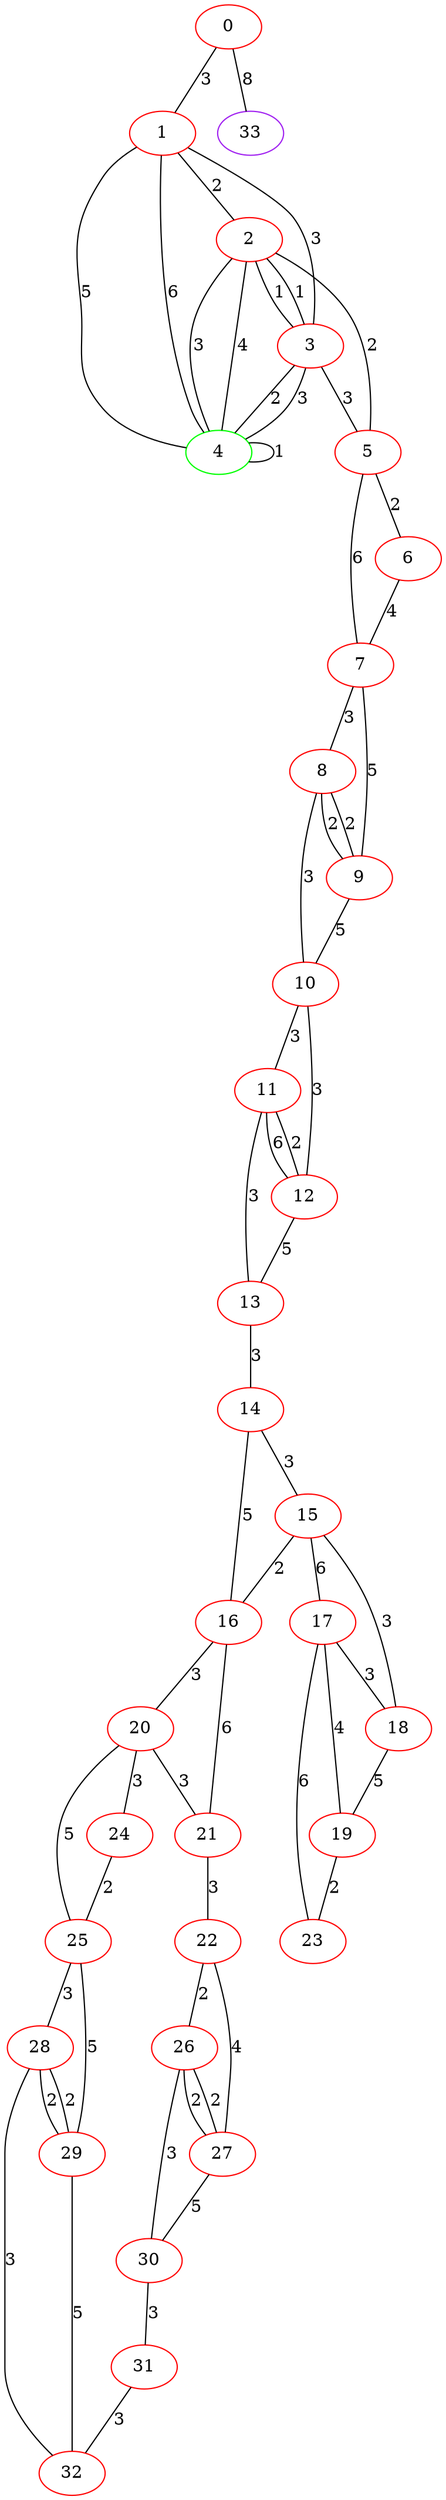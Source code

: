 graph "" {
0 [color=red, weight=1];
1 [color=red, weight=1];
2 [color=red, weight=1];
3 [color=red, weight=1];
4 [color=green, weight=2];
5 [color=red, weight=1];
6 [color=red, weight=1];
7 [color=red, weight=1];
8 [color=red, weight=1];
9 [color=red, weight=1];
10 [color=red, weight=1];
11 [color=red, weight=1];
12 [color=red, weight=1];
13 [color=red, weight=1];
14 [color=red, weight=1];
15 [color=red, weight=1];
16 [color=red, weight=1];
17 [color=red, weight=1];
18 [color=red, weight=1];
19 [color=red, weight=1];
20 [color=red, weight=1];
21 [color=red, weight=1];
22 [color=red, weight=1];
23 [color=red, weight=1];
24 [color=red, weight=1];
25 [color=red, weight=1];
26 [color=red, weight=1];
27 [color=red, weight=1];
28 [color=red, weight=1];
29 [color=red, weight=1];
30 [color=red, weight=1];
31 [color=red, weight=1];
32 [color=red, weight=1];
33 [color=purple, weight=4];
0 -- 1  [key=0, label=3];
0 -- 33  [key=0, label=8];
1 -- 2  [key=0, label=2];
1 -- 3  [key=0, label=3];
1 -- 4  [key=0, label=5];
1 -- 4  [key=1, label=6];
2 -- 3  [key=0, label=1];
2 -- 3  [key=1, label=1];
2 -- 4  [key=0, label=3];
2 -- 4  [key=1, label=4];
2 -- 5  [key=0, label=2];
3 -- 4  [key=0, label=2];
3 -- 4  [key=1, label=3];
3 -- 5  [key=0, label=3];
4 -- 4  [key=0, label=1];
5 -- 6  [key=0, label=2];
5 -- 7  [key=0, label=6];
6 -- 7  [key=0, label=4];
7 -- 8  [key=0, label=3];
7 -- 9  [key=0, label=5];
8 -- 9  [key=0, label=2];
8 -- 9  [key=1, label=2];
8 -- 10  [key=0, label=3];
9 -- 10  [key=0, label=5];
10 -- 11  [key=0, label=3];
10 -- 12  [key=0, label=3];
11 -- 12  [key=0, label=6];
11 -- 12  [key=1, label=2];
11 -- 13  [key=0, label=3];
12 -- 13  [key=0, label=5];
13 -- 14  [key=0, label=3];
14 -- 16  [key=0, label=5];
14 -- 15  [key=0, label=3];
15 -- 16  [key=0, label=2];
15 -- 17  [key=0, label=6];
15 -- 18  [key=0, label=3];
16 -- 20  [key=0, label=3];
16 -- 21  [key=0, label=6];
17 -- 18  [key=0, label=3];
17 -- 19  [key=0, label=4];
17 -- 23  [key=0, label=6];
18 -- 19  [key=0, label=5];
19 -- 23  [key=0, label=2];
20 -- 24  [key=0, label=3];
20 -- 21  [key=0, label=3];
20 -- 25  [key=0, label=5];
21 -- 22  [key=0, label=3];
22 -- 26  [key=0, label=2];
22 -- 27  [key=0, label=4];
24 -- 25  [key=0, label=2];
25 -- 28  [key=0, label=3];
25 -- 29  [key=0, label=5];
26 -- 27  [key=0, label=2];
26 -- 27  [key=1, label=2];
26 -- 30  [key=0, label=3];
27 -- 30  [key=0, label=5];
28 -- 32  [key=0, label=3];
28 -- 29  [key=0, label=2];
28 -- 29  [key=1, label=2];
29 -- 32  [key=0, label=5];
30 -- 31  [key=0, label=3];
31 -- 32  [key=0, label=3];
}
